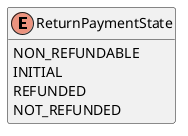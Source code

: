 @startuml

hide methods
enum ReturnPaymentState {
    NON_REFUNDABLE
    INITIAL
    REFUNDED
    NOT_REFUNDED
}


@enduml
